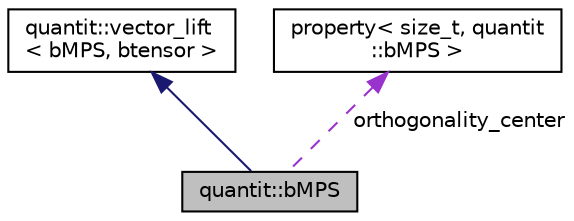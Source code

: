 digraph "quantit::bMPS"
{
 // LATEX_PDF_SIZE
  edge [fontname="Helvetica",fontsize="10",labelfontname="Helvetica",labelfontsize="10"];
  node [fontname="Helvetica",fontsize="10",shape=record];
  Node1 [label="quantit::bMPS",height=0.2,width=0.4,color="black", fillcolor="grey75", style="filled", fontcolor="black",tooltip="Class for the matrix product state. A tensor train of rank three tensors, with an orthogonality cente..."];
  Node2 -> Node1 [dir="back",color="midnightblue",fontsize="10",style="solid",fontname="Helvetica"];
  Node2 [label="quantit::vector_lift\l\< bMPS, btensor \>",height=0.2,width=0.4,color="black", fillcolor="white", style="filled",URL="$classquantit_1_1vector__lift.html",tooltip=" "];
  Node3 -> Node1 [dir="back",color="darkorchid3",fontsize="10",style="dashed",label=" orthogonality_center" ,fontname="Helvetica"];
  Node3 [label="property\< size_t, quantit\l::bMPS \>",height=0.2,width=0.4,color="black", fillcolor="white", style="filled",URL="$classproperty.html",tooltip=" "];
}
